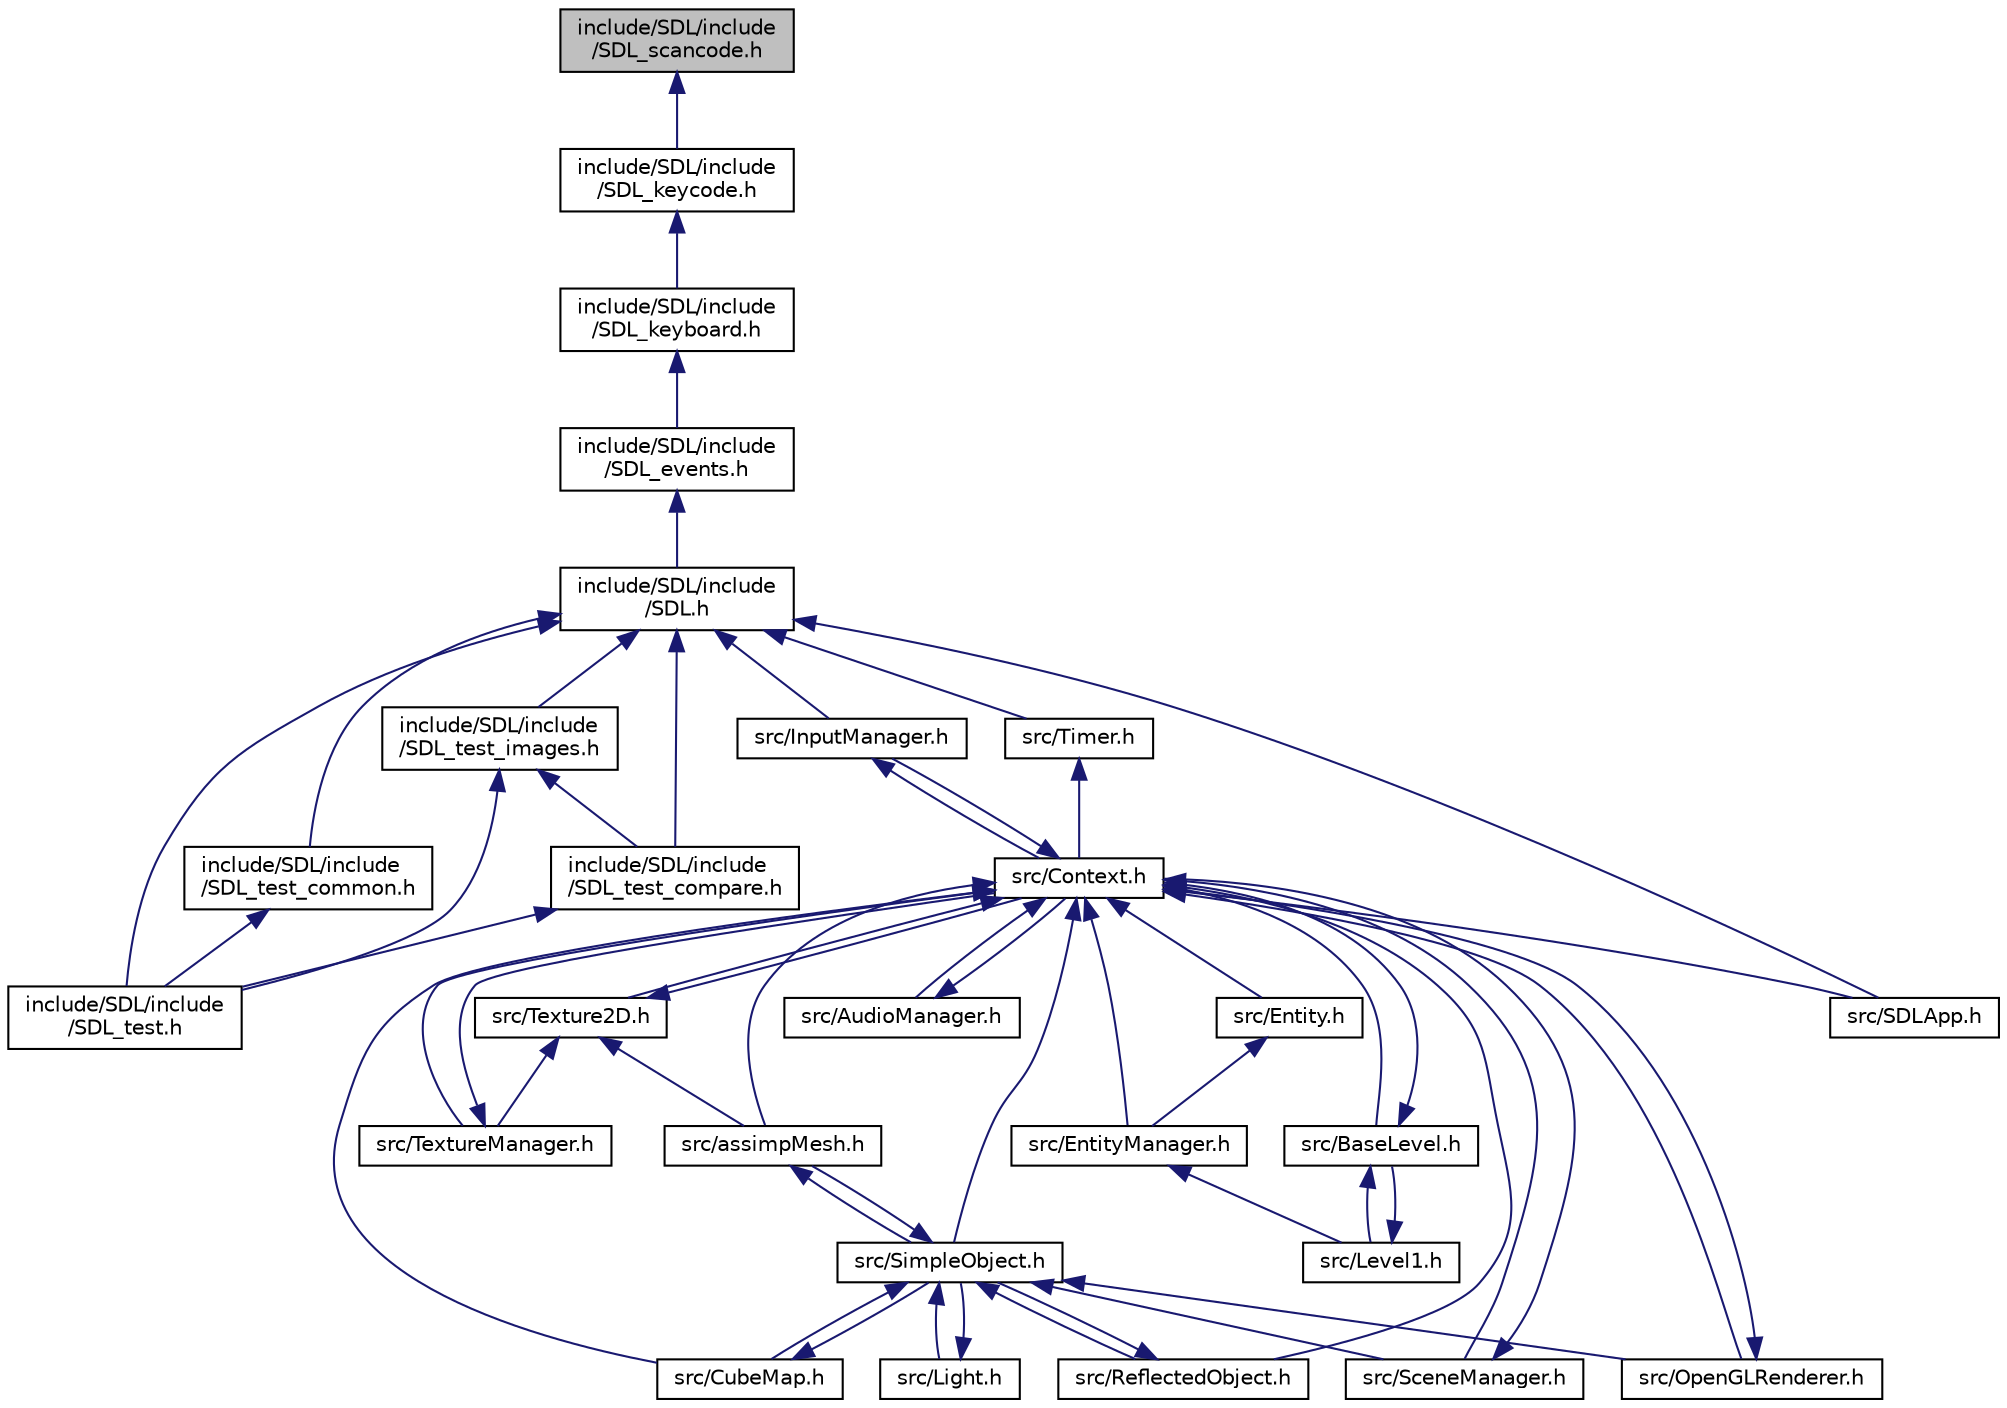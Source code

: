 digraph "include/SDL/include/SDL_scancode.h"
{
  edge [fontname="Helvetica",fontsize="10",labelfontname="Helvetica",labelfontsize="10"];
  node [fontname="Helvetica",fontsize="10",shape=record];
  Node1 [label="include/SDL/include\l/SDL_scancode.h",height=0.2,width=0.4,color="black", fillcolor="grey75", style="filled" fontcolor="black"];
  Node1 -> Node2 [dir="back",color="midnightblue",fontsize="10",style="solid",fontname="Helvetica"];
  Node2 [label="include/SDL/include\l/SDL_keycode.h",height=0.2,width=0.4,color="black", fillcolor="white", style="filled",URL="$_s_d_l__keycode_8h.html"];
  Node2 -> Node3 [dir="back",color="midnightblue",fontsize="10",style="solid",fontname="Helvetica"];
  Node3 [label="include/SDL/include\l/SDL_keyboard.h",height=0.2,width=0.4,color="black", fillcolor="white", style="filled",URL="$_s_d_l__keyboard_8h.html"];
  Node3 -> Node4 [dir="back",color="midnightblue",fontsize="10",style="solid",fontname="Helvetica"];
  Node4 [label="include/SDL/include\l/SDL_events.h",height=0.2,width=0.4,color="black", fillcolor="white", style="filled",URL="$_s_d_l__events_8h.html"];
  Node4 -> Node5 [dir="back",color="midnightblue",fontsize="10",style="solid",fontname="Helvetica"];
  Node5 [label="include/SDL/include\l/SDL.h",height=0.2,width=0.4,color="black", fillcolor="white", style="filled",URL="$_s_d_l_8h.html"];
  Node5 -> Node6 [dir="back",color="midnightblue",fontsize="10",style="solid",fontname="Helvetica"];
  Node6 [label="include/SDL/include\l/SDL_test.h",height=0.2,width=0.4,color="black", fillcolor="white", style="filled",URL="$_s_d_l__test_8h.html"];
  Node5 -> Node7 [dir="back",color="midnightblue",fontsize="10",style="solid",fontname="Helvetica"];
  Node7 [label="include/SDL/include\l/SDL_test_common.h",height=0.2,width=0.4,color="black", fillcolor="white", style="filled",URL="$_s_d_l__test__common_8h.html"];
  Node7 -> Node6 [dir="back",color="midnightblue",fontsize="10",style="solid",fontname="Helvetica"];
  Node5 -> Node8 [dir="back",color="midnightblue",fontsize="10",style="solid",fontname="Helvetica"];
  Node8 [label="include/SDL/include\l/SDL_test_images.h",height=0.2,width=0.4,color="black", fillcolor="white", style="filled",URL="$_s_d_l__test__images_8h.html"];
  Node8 -> Node6 [dir="back",color="midnightblue",fontsize="10",style="solid",fontname="Helvetica"];
  Node8 -> Node9 [dir="back",color="midnightblue",fontsize="10",style="solid",fontname="Helvetica"];
  Node9 [label="include/SDL/include\l/SDL_test_compare.h",height=0.2,width=0.4,color="black", fillcolor="white", style="filled",URL="$_s_d_l__test__compare_8h.html"];
  Node9 -> Node6 [dir="back",color="midnightblue",fontsize="10",style="solid",fontname="Helvetica"];
  Node5 -> Node9 [dir="back",color="midnightblue",fontsize="10",style="solid",fontname="Helvetica"];
  Node5 -> Node10 [dir="back",color="midnightblue",fontsize="10",style="solid",fontname="Helvetica"];
  Node10 [label="src/InputManager.h",height=0.2,width=0.4,color="black", fillcolor="white", style="filled",URL="$_input_manager_8h_source.html"];
  Node10 -> Node11 [dir="back",color="midnightblue",fontsize="10",style="solid",fontname="Helvetica"];
  Node11 [label="src/Context.h",height=0.2,width=0.4,color="black", fillcolor="white", style="filled",URL="$_context_8h_source.html"];
  Node11 -> Node12 [dir="back",color="midnightblue",fontsize="10",style="solid",fontname="Helvetica"];
  Node12 [label="src/assimpMesh.h",height=0.2,width=0.4,color="black", fillcolor="white", style="filled",URL="$assimp_mesh_8h_source.html"];
  Node12 -> Node13 [dir="back",color="midnightblue",fontsize="10",style="solid",fontname="Helvetica"];
  Node13 [label="src/SimpleObject.h",height=0.2,width=0.4,color="black", fillcolor="white", style="filled",URL="$_simple_object_8h_source.html"];
  Node13 -> Node14 [dir="back",color="midnightblue",fontsize="10",style="solid",fontname="Helvetica"];
  Node14 [label="src/OpenGLRenderer.h",height=0.2,width=0.4,color="black", fillcolor="white", style="filled",URL="$_open_g_l_renderer_8h_source.html"];
  Node14 -> Node11 [dir="back",color="midnightblue",fontsize="10",style="solid",fontname="Helvetica"];
  Node13 -> Node15 [dir="back",color="midnightblue",fontsize="10",style="solid",fontname="Helvetica"];
  Node15 [label="src/Light.h",height=0.2,width=0.4,color="black", fillcolor="white", style="filled",URL="$src_2light_8h_source.html"];
  Node15 -> Node13 [dir="back",color="midnightblue",fontsize="10",style="solid",fontname="Helvetica"];
  Node13 -> Node16 [dir="back",color="midnightblue",fontsize="10",style="solid",fontname="Helvetica"];
  Node16 [label="src/CubeMap.h",height=0.2,width=0.4,color="black", fillcolor="white", style="filled",URL="$_cube_map_8h_source.html"];
  Node16 -> Node13 [dir="back",color="midnightblue",fontsize="10",style="solid",fontname="Helvetica"];
  Node13 -> Node17 [dir="back",color="midnightblue",fontsize="10",style="solid",fontname="Helvetica"];
  Node17 [label="src/ReflectedObject.h",height=0.2,width=0.4,color="black", fillcolor="white", style="filled",URL="$_reflected_object_8h_source.html"];
  Node17 -> Node13 [dir="back",color="midnightblue",fontsize="10",style="solid",fontname="Helvetica"];
  Node13 -> Node18 [dir="back",color="midnightblue",fontsize="10",style="solid",fontname="Helvetica"];
  Node18 [label="src/SceneManager.h",height=0.2,width=0.4,color="black", fillcolor="white", style="filled",URL="$_scene_manager_8h_source.html"];
  Node18 -> Node11 [dir="back",color="midnightblue",fontsize="10",style="solid",fontname="Helvetica"];
  Node13 -> Node12 [dir="back",color="midnightblue",fontsize="10",style="solid",fontname="Helvetica"];
  Node11 -> Node19 [dir="back",color="midnightblue",fontsize="10",style="solid",fontname="Helvetica"];
  Node19 [label="src/AudioManager.h",height=0.2,width=0.4,color="black", fillcolor="white", style="filled",URL="$_audio_manager_8h_source.html"];
  Node19 -> Node11 [dir="back",color="midnightblue",fontsize="10",style="solid",fontname="Helvetica"];
  Node11 -> Node10 [dir="back",color="midnightblue",fontsize="10",style="solid",fontname="Helvetica"];
  Node11 -> Node14 [dir="back",color="midnightblue",fontsize="10",style="solid",fontname="Helvetica"];
  Node11 -> Node13 [dir="back",color="midnightblue",fontsize="10",style="solid",fontname="Helvetica"];
  Node11 -> Node16 [dir="back",color="midnightblue",fontsize="10",style="solid",fontname="Helvetica"];
  Node11 -> Node17 [dir="back",color="midnightblue",fontsize="10",style="solid",fontname="Helvetica"];
  Node11 -> Node18 [dir="back",color="midnightblue",fontsize="10",style="solid",fontname="Helvetica"];
  Node11 -> Node20 [dir="back",color="midnightblue",fontsize="10",style="solid",fontname="Helvetica"];
  Node20 [label="src/BaseLevel.h",height=0.2,width=0.4,color="black", fillcolor="white", style="filled",URL="$_base_level_8h_source.html"];
  Node20 -> Node11 [dir="back",color="midnightblue",fontsize="10",style="solid",fontname="Helvetica"];
  Node20 -> Node21 [dir="back",color="midnightblue",fontsize="10",style="solid",fontname="Helvetica"];
  Node21 [label="src/Level1.h",height=0.2,width=0.4,color="black", fillcolor="white", style="filled",URL="$_level1_8h_source.html"];
  Node21 -> Node20 [dir="back",color="midnightblue",fontsize="10",style="solid",fontname="Helvetica"];
  Node11 -> Node22 [dir="back",color="midnightblue",fontsize="10",style="solid",fontname="Helvetica"];
  Node22 [label="src/EntityManager.h",height=0.2,width=0.4,color="black", fillcolor="white", style="filled",URL="$_entity_manager_8h_source.html"];
  Node22 -> Node21 [dir="back",color="midnightblue",fontsize="10",style="solid",fontname="Helvetica"];
  Node11 -> Node23 [dir="back",color="midnightblue",fontsize="10",style="solid",fontname="Helvetica"];
  Node23 [label="src/Entity.h",height=0.2,width=0.4,color="black", fillcolor="white", style="filled",URL="$_entity_8h_source.html"];
  Node23 -> Node22 [dir="back",color="midnightblue",fontsize="10",style="solid",fontname="Helvetica"];
  Node11 -> Node24 [dir="back",color="midnightblue",fontsize="10",style="solid",fontname="Helvetica"];
  Node24 [label="src/Texture2D.h",height=0.2,width=0.4,color="black", fillcolor="white", style="filled",URL="$_texture2_d_8h_source.html"];
  Node24 -> Node11 [dir="back",color="midnightblue",fontsize="10",style="solid",fontname="Helvetica"];
  Node24 -> Node25 [dir="back",color="midnightblue",fontsize="10",style="solid",fontname="Helvetica"];
  Node25 [label="src/TextureManager.h",height=0.2,width=0.4,color="black", fillcolor="white", style="filled",URL="$_texture_manager_8h_source.html"];
  Node25 -> Node11 [dir="back",color="midnightblue",fontsize="10",style="solid",fontname="Helvetica"];
  Node24 -> Node12 [dir="back",color="midnightblue",fontsize="10",style="solid",fontname="Helvetica"];
  Node11 -> Node25 [dir="back",color="midnightblue",fontsize="10",style="solid",fontname="Helvetica"];
  Node11 -> Node26 [dir="back",color="midnightblue",fontsize="10",style="solid",fontname="Helvetica"];
  Node26 [label="src/SDLApp.h",height=0.2,width=0.4,color="black", fillcolor="white", style="filled",URL="$_s_d_l_app_8h_source.html"];
  Node5 -> Node27 [dir="back",color="midnightblue",fontsize="10",style="solid",fontname="Helvetica"];
  Node27 [label="src/Timer.h",height=0.2,width=0.4,color="black", fillcolor="white", style="filled",URL="$_timer_8h_source.html"];
  Node27 -> Node11 [dir="back",color="midnightblue",fontsize="10",style="solid",fontname="Helvetica"];
  Node5 -> Node26 [dir="back",color="midnightblue",fontsize="10",style="solid",fontname="Helvetica"];
}
